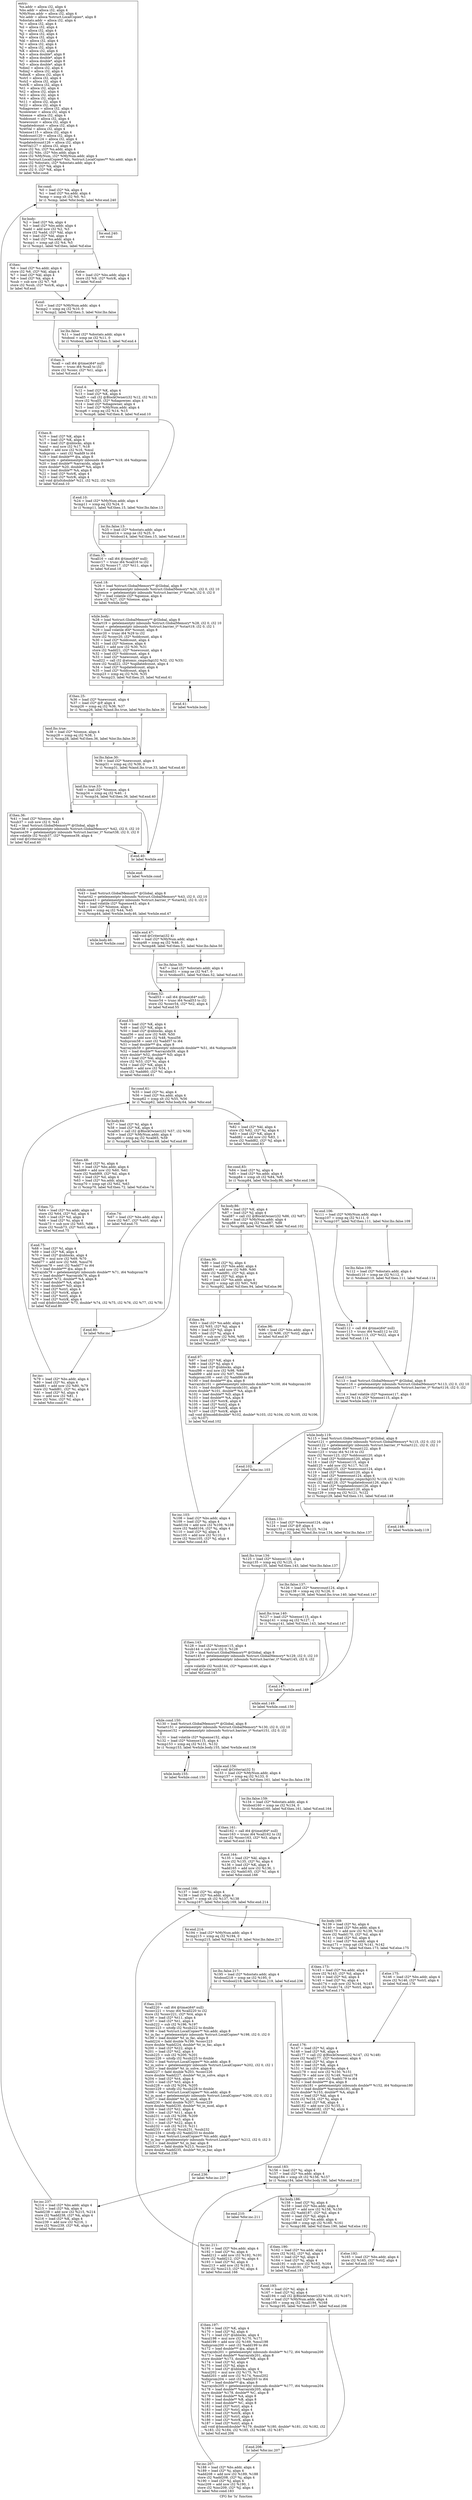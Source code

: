 digraph "CFG for 'lu' function" {
	label="CFG for 'lu' function";

	Node0x490bde0 [shape=record,label="{entry:\l  %n.addr = alloca i32, align 4\l  %bs.addr = alloca i32, align 4\l  %MyNum.addr = alloca i32, align 4\l  %lc.addr = alloca %struct.LocalCopies*, align 8\l  %dostats.addr = alloca i32, align 4\l  %i = alloca i32, align 4\l  %il = alloca i32, align 4\l  %j = alloca i32, align 4\l  %jl = alloca i32, align 4\l  %k = alloca i32, align 4\l  %kl = alloca i32, align 4\l  %I = alloca i32, align 4\l  %J = alloca i32, align 4\l  %K = alloca i32, align 4\l  %A = alloca double*, align 8\l  %B = alloca double*, align 8\l  %C = alloca double*, align 8\l  %D = alloca double*, align 8\l  %dimI = alloca i32, align 4\l  %dimJ = alloca i32, align 4\l  %dimK = alloca i32, align 4\l  %strI = alloca i32, align 4\l  %strJ = alloca i32, align 4\l  %strK = alloca i32, align 4\l  %t1 = alloca i32, align 4\l  %t2 = alloca i32, align 4\l  %t3 = alloca i32, align 4\l  %t4 = alloca i32, align 4\l  %t11 = alloca i32, align 4\l  %t22 = alloca i32, align 4\l  %diagowner = alloca i32, align 4\l  %colowner = alloca i32, align 4\l  %lsense = alloca i32, align 4\l  %oldcount = alloca i32, align 4\l  %newcount = alloca i32, align 4\l  %updatedcount = alloca i32, align 4\l  %retVal = alloca i32, align 4\l  %lsense115 = alloca i32, align 4\l  %oldcount120 = alloca i32, align 4\l  %newcount124 = alloca i32, align 4\l  %updatedcount126 = alloca i32, align 4\l  %retVal127 = alloca i32, align 4\l  store i32 %n, i32* %n.addr, align 4\l  store i32 %bs, i32* %bs.addr, align 4\l  store i32 %MyNum, i32* %MyNum.addr, align 4\l  store %struct.LocalCopies* %lc, %struct.LocalCopies** %lc.addr, align 8\l  store i32 %dostats, i32* %dostats.addr, align 4\l  store i32 0, i32* %k, align 4\l  store i32 0, i32* %K, align 4\l  br label %for.cond\l}"];
	Node0x490bde0 -> Node0x490be30;
	Node0x490be30 [shape=record,label="{for.cond:                                         \l  %0 = load i32* %k, align 4\l  %1 = load i32* %n.addr, align 4\l  %cmp = icmp slt i32 %0, %1\l  br i1 %cmp, label %for.body, label %for.end.240\l|{<s0>T|<s1>F}}"];
	Node0x490be30:s0 -> Node0x490be80;
	Node0x490be30:s1 -> Node0x490d870;
	Node0x490be80 [shape=record,label="{for.body:                                         \l  %2 = load i32* %k, align 4\l  %3 = load i32* %bs.addr, align 4\l  %add = add nsw i32 %2, %3\l  store i32 %add, i32* %kl, align 4\l  %4 = load i32* %kl, align 4\l  %5 = load i32* %n.addr, align 4\l  %cmp1 = icmp sgt i32 %4, %5\l  br i1 %cmp1, label %if.then, label %if.else\l|{<s0>T|<s1>F}}"];
	Node0x490be80:s0 -> Node0x490bed0;
	Node0x490be80:s1 -> Node0x490bf20;
	Node0x490bed0 [shape=record,label="{if.then:                                          \l  %6 = load i32* %n.addr, align 4\l  store i32 %6, i32* %kl, align 4\l  %7 = load i32* %kl, align 4\l  %8 = load i32* %k, align 4\l  %sub = sub nsw i32 %7, %8\l  store i32 %sub, i32* %strK, align 4\l  br label %if.end\l}"];
	Node0x490bed0 -> Node0x490bf70;
	Node0x490bf20 [shape=record,label="{if.else:                                          \l  %9 = load i32* %bs.addr, align 4\l  store i32 %9, i32* %strK, align 4\l  br label %if.end\l}"];
	Node0x490bf20 -> Node0x490bf70;
	Node0x490bf70 [shape=record,label="{if.end:                                           \l  %10 = load i32* %MyNum.addr, align 4\l  %cmp2 = icmp eq i32 %10, 0\l  br i1 %cmp2, label %if.then.3, label %lor.lhs.false\l|{<s0>T|<s1>F}}"];
	Node0x490bf70:s0 -> Node0x490c010;
	Node0x490bf70:s1 -> Node0x490bfc0;
	Node0x490bfc0 [shape=record,label="{lor.lhs.false:                                    \l  %11 = load i32* %dostats.addr, align 4\l  %tobool = icmp ne i32 %11, 0\l  br i1 %tobool, label %if.then.3, label %if.end.4\l|{<s0>T|<s1>F}}"];
	Node0x490bfc0:s0 -> Node0x490c010;
	Node0x490bfc0:s1 -> Node0x490c060;
	Node0x490c010 [shape=record,label="{if.then.3:                                        \l  %call = call i64 @time(i64* null)\l  %conv = trunc i64 %call to i32\l  store i32 %conv, i32* %t1, align 4\l  br label %if.end.4\l}"];
	Node0x490c010 -> Node0x490c060;
	Node0x490c060 [shape=record,label="{if.end.4:                                         \l  %12 = load i32* %K, align 4\l  %13 = load i32* %K, align 4\l  %call5 = call i32 @BlockOwner(i32 %12, i32 %13)\l  store i32 %call5, i32* %diagowner, align 4\l  %14 = load i32* %diagowner, align 4\l  %15 = load i32* %MyNum.addr, align 4\l  %cmp6 = icmp eq i32 %14, %15\l  br i1 %cmp6, label %if.then.8, label %if.end.10\l|{<s0>T|<s1>F}}"];
	Node0x490c060:s0 -> Node0x490c0b0;
	Node0x490c060:s1 -> Node0x490c100;
	Node0x490c0b0 [shape=record,label="{if.then.8:                                        \l  %16 = load i32* %K, align 4\l  %17 = load i32* %K, align 4\l  %18 = load i32* @nblocks, align 4\l  %mul = mul nsw i32 %17, %18\l  %add9 = add nsw i32 %16, %mul\l  %idxprom = sext i32 %add9 to i64\l  %19 = load double*** @a, align 8\l  %arrayidx = getelementptr inbounds double** %19, i64 %idxprom\l  %20 = load double** %arrayidx, align 8\l  store double* %20, double** %A, align 8\l  %21 = load double** %A, align 8\l  %22 = load i32* %strK, align 4\l  %23 = load i32* %strK, align 4\l  call void @lu0(double* %21, i32 %22, i32 %23)\l  br label %if.end.10\l}"];
	Node0x490c0b0 -> Node0x490c100;
	Node0x490c100 [shape=record,label="{if.end.10:                                        \l  %24 = load i32* %MyNum.addr, align 4\l  %cmp11 = icmp eq i32 %24, 0\l  br i1 %cmp11, label %if.then.15, label %lor.lhs.false.13\l|{<s0>T|<s1>F}}"];
	Node0x490c100:s0 -> Node0x490c1a0;
	Node0x490c100:s1 -> Node0x490c150;
	Node0x490c150 [shape=record,label="{lor.lhs.false.13:                                 \l  %25 = load i32* %dostats.addr, align 4\l  %tobool14 = icmp ne i32 %25, 0\l  br i1 %tobool14, label %if.then.15, label %if.end.18\l|{<s0>T|<s1>F}}"];
	Node0x490c150:s0 -> Node0x490c1a0;
	Node0x490c150:s1 -> Node0x490c1f0;
	Node0x490c1a0 [shape=record,label="{if.then.15:                                       \l  %call16 = call i64 @time(i64* null)\l  %conv17 = trunc i64 %call16 to i32\l  store i32 %conv17, i32* %t11, align 4\l  br label %if.end.18\l}"];
	Node0x490c1a0 -> Node0x490c1f0;
	Node0x490c1f0 [shape=record,label="{if.end.18:                                        \l  %26 = load %struct.GlobalMemory** @Global, align 8\l  %start = getelementptr inbounds %struct.GlobalMemory* %26, i32 0, i32 10\l  %gsense = getelementptr inbounds %struct.barrier_t* %start, i32 0, i32 0\l  %27 = load volatile i32* %gsense, align 4\l  store i32 %27, i32* %lsense, align 4\l  br label %while.body\l}"];
	Node0x490c1f0 -> Node0x490c240;
	Node0x490c240 [shape=record,label="{while.body:                                       \l  %28 = load %struct.GlobalMemory** @Global, align 8\l  %start19 = getelementptr inbounds %struct.GlobalMemory* %28, i32 0, i32 10\l  %count = getelementptr inbounds %struct.barrier_t* %start19, i32 0, i32 1\l  %29 = load volatile i64* %count, align 8\l  %conv20 = trunc i64 %29 to i32\l  store i32 %conv20, i32* %oldcount, align 4\l  %30 = load i32* %oldcount, align 4\l  %31 = load i32* %lsense, align 4\l  %add21 = add nsw i32 %30, %31\l  store i32 %add21, i32* %newcount, align 4\l  %32 = load i32* %oldcount, align 4\l  %33 = load i32* %newcount, align 4\l  %call22 = call i32 @atomic_cmpxchg(i32 %32, i32 %33)\l  store i32 %call22, i32* %updatedcount, align 4\l  %34 = load i32* %updatedcount, align 4\l  %35 = load i32* %oldcount, align 4\l  %cmp23 = icmp eq i32 %34, %35\l  br i1 %cmp23, label %if.then.25, label %if.end.41\l|{<s0>T|<s1>F}}"];
	Node0x490c240:s0 -> Node0x490c290;
	Node0x490c240:s1 -> Node0x490c470;
	Node0x490c290 [shape=record,label="{if.then.25:                                       \l  %36 = load i32* %newcount, align 4\l  %37 = load i32* @P, align 4\l  %cmp26 = icmp eq i32 %36, %37\l  br i1 %cmp26, label %land.lhs.true, label %lor.lhs.false.30\l|{<s0>T|<s1>F}}"];
	Node0x490c290:s0 -> Node0x490c2e0;
	Node0x490c290:s1 -> Node0x490c330;
	Node0x490c2e0 [shape=record,label="{land.lhs.true:                                    \l  %38 = load i32* %lsense, align 4\l  %cmp28 = icmp eq i32 %38, 1\l  br i1 %cmp28, label %if.then.36, label %lor.lhs.false.30\l|{<s0>T|<s1>F}}"];
	Node0x490c2e0:s0 -> Node0x490c3d0;
	Node0x490c2e0:s1 -> Node0x490c330;
	Node0x490c330 [shape=record,label="{lor.lhs.false.30:                                 \l  %39 = load i32* %newcount, align 4\l  %cmp31 = icmp eq i32 %39, 0\l  br i1 %cmp31, label %land.lhs.true.33, label %if.end.40\l|{<s0>T|<s1>F}}"];
	Node0x490c330:s0 -> Node0x490c380;
	Node0x490c330:s1 -> Node0x490c420;
	Node0x490c380 [shape=record,label="{land.lhs.true.33:                                 \l  %40 = load i32* %lsense, align 4\l  %cmp34 = icmp eq i32 %40, -1\l  br i1 %cmp34, label %if.then.36, label %if.end.40\l|{<s0>T|<s1>F}}"];
	Node0x490c380:s0 -> Node0x490c3d0;
	Node0x490c380:s1 -> Node0x490c420;
	Node0x490c3d0 [shape=record,label="{if.then.36:                                       \l  %41 = load i32* %lsense, align 4\l  %sub37 = sub nsw i32 0, %41\l  %42 = load %struct.GlobalMemory** @Global, align 8\l  %start38 = getelementptr inbounds %struct.GlobalMemory* %42, i32 0, i32 10\l  %gsense39 = getelementptr inbounds %struct.barrier_t* %start38, i32 0, i32 0\l  store volatile i32 %sub37, i32* %gsense39, align 4\l  call void @Criteria(i32 4)\l  br label %if.end.40\l}"];
	Node0x490c3d0 -> Node0x490c420;
	Node0x490c420 [shape=record,label="{if.end.40:                                        \l  br label %while.end\l}"];
	Node0x490c420 -> Node0x490c4c0;
	Node0x490c470 [shape=record,label="{if.end.41:                                        \l  br label %while.body\l}"];
	Node0x490c470 -> Node0x490c240;
	Node0x490c4c0 [shape=record,label="{while.end:                                        \l  br label %while.cond\l}"];
	Node0x490c4c0 -> Node0x490c510;
	Node0x490c510 [shape=record,label="{while.cond:                                       \l  %43 = load %struct.GlobalMemory** @Global, align 8\l  %start42 = getelementptr inbounds %struct.GlobalMemory* %43, i32 0, i32 10\l  %gsense43 = getelementptr inbounds %struct.barrier_t* %start42, i32 0, i32 0\l  %44 = load volatile i32* %gsense43, align 4\l  %45 = load i32* %lsense, align 4\l  %cmp44 = icmp eq i32 %44, %45\l  br i1 %cmp44, label %while.body.46, label %while.end.47\l|{<s0>T|<s1>F}}"];
	Node0x490c510:s0 -> Node0x490c560;
	Node0x490c510:s1 -> Node0x490c5b0;
	Node0x490c560 [shape=record,label="{while.body.46:                                    \l  br label %while.cond\l}"];
	Node0x490c560 -> Node0x490c510;
	Node0x490c5b0 [shape=record,label="{while.end.47:                                     \l  call void @Criteria(i32 4)\l  %46 = load i32* %MyNum.addr, align 4\l  %cmp48 = icmp eq i32 %46, 0\l  br i1 %cmp48, label %if.then.52, label %lor.lhs.false.50\l|{<s0>T|<s1>F}}"];
	Node0x490c5b0:s0 -> Node0x490c650;
	Node0x490c5b0:s1 -> Node0x490c600;
	Node0x490c600 [shape=record,label="{lor.lhs.false.50:                                 \l  %47 = load i32* %dostats.addr, align 4\l  %tobool51 = icmp ne i32 %47, 0\l  br i1 %tobool51, label %if.then.52, label %if.end.55\l|{<s0>T|<s1>F}}"];
	Node0x490c600:s0 -> Node0x490c650;
	Node0x490c600:s1 -> Node0x490c6a0;
	Node0x490c650 [shape=record,label="{if.then.52:                                       \l  %call53 = call i64 @time(i64* null)\l  %conv54 = trunc i64 %call53 to i32\l  store i32 %conv54, i32* %t2, align 4\l  br label %if.end.55\l}"];
	Node0x490c650 -> Node0x490c6a0;
	Node0x490c6a0 [shape=record,label="{if.end.55:                                        \l  %48 = load i32* %K, align 4\l  %49 = load i32* %K, align 4\l  %50 = load i32* @nblocks, align 4\l  %mul56 = mul nsw i32 %49, %50\l  %add57 = add nsw i32 %48, %mul56\l  %idxprom58 = sext i32 %add57 to i64\l  %51 = load double*** @a, align 8\l  %arrayidx59 = getelementptr inbounds double** %51, i64 %idxprom58\l  %52 = load double** %arrayidx59, align 8\l  store double* %52, double** %D, align 8\l  %53 = load i32* %kl, align 4\l  store i32 %53, i32* %i, align 4\l  %54 = load i32* %K, align 4\l  %add60 = add nsw i32 %54, 1\l  store i32 %add60, i32* %I, align 4\l  br label %for.cond.61\l}"];
	Node0x490c6a0 -> Node0x490c6f0;
	Node0x490c6f0 [shape=record,label="{for.cond.61:                                      \l  %55 = load i32* %i, align 4\l  %56 = load i32* %n.addr, align 4\l  %cmp62 = icmp slt i32 %55, %56\l  br i1 %cmp62, label %for.body.64, label %for.end\l|{<s0>T|<s1>F}}"];
	Node0x490c6f0:s0 -> Node0x490c740;
	Node0x490c6f0:s1 -> Node0x490c970;
	Node0x490c740 [shape=record,label="{for.body.64:                                      \l  %57 = load i32* %I, align 4\l  %58 = load i32* %K, align 4\l  %call65 = call i32 @BlockOwner(i32 %57, i32 %58)\l  %59 = load i32* %MyNum.addr, align 4\l  %cmp66 = icmp eq i32 %call65, %59\l  br i1 %cmp66, label %if.then.68, label %if.end.80\l|{<s0>T|<s1>F}}"];
	Node0x490c740:s0 -> Node0x490c790;
	Node0x490c740:s1 -> Node0x490c8d0;
	Node0x490c790 [shape=record,label="{if.then.68:                                       \l  %60 = load i32* %i, align 4\l  %61 = load i32* %bs.addr, align 4\l  %add69 = add nsw i32 %60, %61\l  store i32 %add69, i32* %il, align 4\l  %62 = load i32* %il, align 4\l  %63 = load i32* %n.addr, align 4\l  %cmp70 = icmp sgt i32 %62, %63\l  br i1 %cmp70, label %if.then.72, label %if.else.74\l|{<s0>T|<s1>F}}"];
	Node0x490c790:s0 -> Node0x490c7e0;
	Node0x490c790:s1 -> Node0x490c830;
	Node0x490c7e0 [shape=record,label="{if.then.72:                                       \l  %64 = load i32* %n.addr, align 4\l  store i32 %64, i32* %il, align 4\l  %65 = load i32* %il, align 4\l  %66 = load i32* %i, align 4\l  %sub73 = sub nsw i32 %65, %66\l  store i32 %sub73, i32* %strI, align 4\l  br label %if.end.75\l}"];
	Node0x490c7e0 -> Node0x490c880;
	Node0x490c830 [shape=record,label="{if.else.74:                                       \l  %67 = load i32* %bs.addr, align 4\l  store i32 %67, i32* %strI, align 4\l  br label %if.end.75\l}"];
	Node0x490c830 -> Node0x490c880;
	Node0x490c880 [shape=record,label="{if.end.75:                                        \l  %68 = load i32* %I, align 4\l  %69 = load i32* %K, align 4\l  %70 = load i32* @nblocks, align 4\l  %mul76 = mul nsw i32 %69, %70\l  %add77 = add nsw i32 %68, %mul76\l  %idxprom78 = sext i32 %add77 to i64\l  %71 = load double*** @a, align 8\l  %arrayidx79 = getelementptr inbounds double** %71, i64 %idxprom78\l  %72 = load double** %arrayidx79, align 8\l  store double* %72, double** %A, align 8\l  %73 = load double** %A, align 8\l  %74 = load double** %D, align 8\l  %75 = load i32* %strI, align 4\l  %76 = load i32* %strK, align 4\l  %77 = load i32* %strI, align 4\l  %78 = load i32* %strK, align 4\l  call void @bdiv(double* %73, double* %74, i32 %75, i32 %76, i32 %77, i32 %78)\l  br label %if.end.80\l}"];
	Node0x490c880 -> Node0x490c8d0;
	Node0x490c8d0 [shape=record,label="{if.end.80:                                        \l  br label %for.inc\l}"];
	Node0x490c8d0 -> Node0x490c920;
	Node0x490c920 [shape=record,label="{for.inc:                                          \l  %79 = load i32* %bs.addr, align 4\l  %80 = load i32* %i, align 4\l  %add81 = add nsw i32 %80, %79\l  store i32 %add81, i32* %i, align 4\l  %81 = load i32* %I, align 4\l  %inc = add nsw i32 %81, 1\l  store i32 %inc, i32* %I, align 4\l  br label %for.cond.61\l}"];
	Node0x490c920 -> Node0x490c6f0;
	Node0x490c970 [shape=record,label="{for.end:                                          \l  %82 = load i32* %kl, align 4\l  store i32 %82, i32* %j, align 4\l  %83 = load i32* %K, align 4\l  %add82 = add nsw i32 %83, 1\l  store i32 %add82, i32* %J, align 4\l  br label %for.cond.83\l}"];
	Node0x490c970 -> Node0x490c9c0;
	Node0x490c9c0 [shape=record,label="{for.cond.83:                                      \l  %84 = load i32* %j, align 4\l  %85 = load i32* %n.addr, align 4\l  %cmp84 = icmp slt i32 %84, %85\l  br i1 %cmp84, label %for.body.86, label %for.end.106\l|{<s0>T|<s1>F}}"];
	Node0x490c9c0:s0 -> Node0x490ca10;
	Node0x490c9c0:s1 -> Node0x490cc40;
	Node0x490ca10 [shape=record,label="{for.body.86:                                      \l  %86 = load i32* %K, align 4\l  %87 = load i32* %J, align 4\l  %call87 = call i32 @BlockOwner(i32 %86, i32 %87)\l  %88 = load i32* %MyNum.addr, align 4\l  %cmp88 = icmp eq i32 %call87, %88\l  br i1 %cmp88, label %if.then.90, label %if.end.102\l|{<s0>T|<s1>F}}"];
	Node0x490ca10:s0 -> Node0x490ca60;
	Node0x490ca10:s1 -> Node0x490cba0;
	Node0x490ca60 [shape=record,label="{if.then.90:                                       \l  %89 = load i32* %j, align 4\l  %90 = load i32* %bs.addr, align 4\l  %add91 = add nsw i32 %89, %90\l  store i32 %add91, i32* %jl, align 4\l  %91 = load i32* %jl, align 4\l  %92 = load i32* %n.addr, align 4\l  %cmp92 = icmp sgt i32 %91, %92\l  br i1 %cmp92, label %if.then.94, label %if.else.96\l|{<s0>T|<s1>F}}"];
	Node0x490ca60:s0 -> Node0x490cab0;
	Node0x490ca60:s1 -> Node0x490cb00;
	Node0x490cab0 [shape=record,label="{if.then.94:                                       \l  %93 = load i32* %n.addr, align 4\l  store i32 %93, i32* %jl, align 4\l  %94 = load i32* %jl, align 4\l  %95 = load i32* %j, align 4\l  %sub95 = sub nsw i32 %94, %95\l  store i32 %sub95, i32* %strJ, align 4\l  br label %if.end.97\l}"];
	Node0x490cab0 -> Node0x490cb50;
	Node0x490cb00 [shape=record,label="{if.else.96:                                       \l  %96 = load i32* %bs.addr, align 4\l  store i32 %96, i32* %strJ, align 4\l  br label %if.end.97\l}"];
	Node0x490cb00 -> Node0x490cb50;
	Node0x490cb50 [shape=record,label="{if.end.97:                                        \l  %97 = load i32* %K, align 4\l  %98 = load i32* %J, align 4\l  %99 = load i32* @nblocks, align 4\l  %mul98 = mul nsw i32 %98, %99\l  %add99 = add nsw i32 %97, %mul98\l  %idxprom100 = sext i32 %add99 to i64\l  %100 = load double*** @a, align 8\l  %arrayidx101 = getelementptr inbounds double** %100, i64 %idxprom100\l  %101 = load double** %arrayidx101, align 8\l  store double* %101, double** %A, align 8\l  %102 = load double** %D, align 8\l  %103 = load double** %A, align 8\l  %104 = load i32* %strK, align 4\l  %105 = load i32* %strJ, align 4\l  %106 = load i32* %strK, align 4\l  %107 = load i32* %strK, align 4\l  call void @bmodd(double* %102, double* %103, i32 %104, i32 %105, i32 %106,\l... i32 %107)\l  br label %if.end.102\l}"];
	Node0x490cb50 -> Node0x490cba0;
	Node0x490cba0 [shape=record,label="{if.end.102:                                       \l  br label %for.inc.103\l}"];
	Node0x490cba0 -> Node0x490cbf0;
	Node0x490cbf0 [shape=record,label="{for.inc.103:                                      \l  %108 = load i32* %bs.addr, align 4\l  %109 = load i32* %j, align 4\l  %add104 = add nsw i32 %109, %108\l  store i32 %add104, i32* %j, align 4\l  %110 = load i32* %J, align 4\l  %inc105 = add nsw i32 %110, 1\l  store i32 %inc105, i32* %J, align 4\l  br label %for.cond.83\l}"];
	Node0x490cbf0 -> Node0x490c9c0;
	Node0x490cc40 [shape=record,label="{for.end.106:                                      \l  %111 = load i32* %MyNum.addr, align 4\l  %cmp107 = icmp eq i32 %111, 0\l  br i1 %cmp107, label %if.then.111, label %lor.lhs.false.109\l|{<s0>T|<s1>F}}"];
	Node0x490cc40:s0 -> Node0x490cce0;
	Node0x490cc40:s1 -> Node0x490cc90;
	Node0x490cc90 [shape=record,label="{lor.lhs.false.109:                                \l  %112 = load i32* %dostats.addr, align 4\l  %tobool110 = icmp ne i32 %112, 0\l  br i1 %tobool110, label %if.then.111, label %if.end.114\l|{<s0>T|<s1>F}}"];
	Node0x490cc90:s0 -> Node0x490cce0;
	Node0x490cc90:s1 -> Node0x490cd30;
	Node0x490cce0 [shape=record,label="{if.then.111:                                      \l  %call112 = call i64 @time(i64* null)\l  %conv113 = trunc i64 %call112 to i32\l  store i32 %conv113, i32* %t22, align 4\l  br label %if.end.114\l}"];
	Node0x490cce0 -> Node0x490cd30;
	Node0x490cd30 [shape=record,label="{if.end.114:                                       \l  %113 = load %struct.GlobalMemory** @Global, align 8\l  %start116 = getelementptr inbounds %struct.GlobalMemory* %113, i32 0, i32 10\l  %gsense117 = getelementptr inbounds %struct.barrier_t* %start116, i32 0, i32\l... 0\l  %114 = load volatile i32* %gsense117, align 4\l  store i32 %114, i32* %lsense115, align 4\l  br label %while.body.119\l}"];
	Node0x490cd30 -> Node0x490cd80;
	Node0x490cd80 [shape=record,label="{while.body.119:                                   \l  %115 = load %struct.GlobalMemory** @Global, align 8\l  %start121 = getelementptr inbounds %struct.GlobalMemory* %115, i32 0, i32 10\l  %count122 = getelementptr inbounds %struct.barrier_t* %start121, i32 0, i32 1\l  %116 = load volatile i64* %count122, align 8\l  %conv123 = trunc i64 %116 to i32\l  store i32 %conv123, i32* %oldcount120, align 4\l  %117 = load i32* %oldcount120, align 4\l  %118 = load i32* %lsense115, align 4\l  %add125 = add nsw i32 %117, %118\l  store i32 %add125, i32* %newcount124, align 4\l  %119 = load i32* %oldcount120, align 4\l  %120 = load i32* %newcount124, align 4\l  %call128 = call i32 @atomic_cmpxchg(i32 %119, i32 %120)\l  store i32 %call128, i32* %updatedcount126, align 4\l  %121 = load i32* %updatedcount126, align 4\l  %122 = load i32* %oldcount120, align 4\l  %cmp129 = icmp eq i32 %121, %122\l  br i1 %cmp129, label %if.then.131, label %if.end.148\l|{<s0>T|<s1>F}}"];
	Node0x490cd80:s0 -> Node0x490cdd0;
	Node0x490cd80:s1 -> Node0x490cfb0;
	Node0x490cdd0 [shape=record,label="{if.then.131:                                      \l  %123 = load i32* %newcount124, align 4\l  %124 = load i32* @P, align 4\l  %cmp132 = icmp eq i32 %123, %124\l  br i1 %cmp132, label %land.lhs.true.134, label %lor.lhs.false.137\l|{<s0>T|<s1>F}}"];
	Node0x490cdd0:s0 -> Node0x490ce20;
	Node0x490cdd0:s1 -> Node0x490ce70;
	Node0x490ce20 [shape=record,label="{land.lhs.true.134:                                \l  %125 = load i32* %lsense115, align 4\l  %cmp135 = icmp eq i32 %125, 1\l  br i1 %cmp135, label %if.then.143, label %lor.lhs.false.137\l|{<s0>T|<s1>F}}"];
	Node0x490ce20:s0 -> Node0x490cf10;
	Node0x490ce20:s1 -> Node0x490ce70;
	Node0x490ce70 [shape=record,label="{lor.lhs.false.137:                                \l  %126 = load i32* %newcount124, align 4\l  %cmp138 = icmp eq i32 %126, 0\l  br i1 %cmp138, label %land.lhs.true.140, label %if.end.147\l|{<s0>T|<s1>F}}"];
	Node0x490ce70:s0 -> Node0x490cec0;
	Node0x490ce70:s1 -> Node0x490cf60;
	Node0x490cec0 [shape=record,label="{land.lhs.true.140:                                \l  %127 = load i32* %lsense115, align 4\l  %cmp141 = icmp eq i32 %127, -1\l  br i1 %cmp141, label %if.then.143, label %if.end.147\l|{<s0>T|<s1>F}}"];
	Node0x490cec0:s0 -> Node0x490cf10;
	Node0x490cec0:s1 -> Node0x490cf60;
	Node0x490cf10 [shape=record,label="{if.then.143:                                      \l  %128 = load i32* %lsense115, align 4\l  %sub144 = sub nsw i32 0, %128\l  %129 = load %struct.GlobalMemory** @Global, align 8\l  %start145 = getelementptr inbounds %struct.GlobalMemory* %129, i32 0, i32 10\l  %gsense146 = getelementptr inbounds %struct.barrier_t* %start145, i32 0, i32\l... 0\l  store volatile i32 %sub144, i32* %gsense146, align 4\l  call void @Criteria(i32 5)\l  br label %if.end.147\l}"];
	Node0x490cf10 -> Node0x490cf60;
	Node0x490cf60 [shape=record,label="{if.end.147:                                       \l  br label %while.end.149\l}"];
	Node0x490cf60 -> Node0x490d000;
	Node0x490cfb0 [shape=record,label="{if.end.148:                                       \l  br label %while.body.119\l}"];
	Node0x490cfb0 -> Node0x490cd80;
	Node0x490d000 [shape=record,label="{while.end.149:                                    \l  br label %while.cond.150\l}"];
	Node0x490d000 -> Node0x490d050;
	Node0x490d050 [shape=record,label="{while.cond.150:                                   \l  %130 = load %struct.GlobalMemory** @Global, align 8\l  %start151 = getelementptr inbounds %struct.GlobalMemory* %130, i32 0, i32 10\l  %gsense152 = getelementptr inbounds %struct.barrier_t* %start151, i32 0, i32\l... 0\l  %131 = load volatile i32* %gsense152, align 4\l  %132 = load i32* %lsense115, align 4\l  %cmp153 = icmp eq i32 %131, %132\l  br i1 %cmp153, label %while.body.155, label %while.end.156\l|{<s0>T|<s1>F}}"];
	Node0x490d050:s0 -> Node0x490d0a0;
	Node0x490d050:s1 -> Node0x490d0f0;
	Node0x490d0a0 [shape=record,label="{while.body.155:                                   \l  br label %while.cond.150\l}"];
	Node0x490d0a0 -> Node0x490d050;
	Node0x490d0f0 [shape=record,label="{while.end.156:                                    \l  call void @Criteria(i32 5)\l  %133 = load i32* %MyNum.addr, align 4\l  %cmp157 = icmp eq i32 %133, 0\l  br i1 %cmp157, label %if.then.161, label %lor.lhs.false.159\l|{<s0>T|<s1>F}}"];
	Node0x490d0f0:s0 -> Node0x490d190;
	Node0x490d0f0:s1 -> Node0x490d140;
	Node0x490d140 [shape=record,label="{lor.lhs.false.159:                                \l  %134 = load i32* %dostats.addr, align 4\l  %tobool160 = icmp ne i32 %134, 0\l  br i1 %tobool160, label %if.then.161, label %if.end.164\l|{<s0>T|<s1>F}}"];
	Node0x490d140:s0 -> Node0x490d190;
	Node0x490d140:s1 -> Node0x490d1e0;
	Node0x490d190 [shape=record,label="{if.then.161:                                      \l  %call162 = call i64 @time(i64* null)\l  %conv163 = trunc i64 %call162 to i32\l  store i32 %conv163, i32* %t3, align 4\l  br label %if.end.164\l}"];
	Node0x490d190 -> Node0x490d1e0;
	Node0x490d1e0 [shape=record,label="{if.end.164:                                       \l  %135 = load i32* %kl, align 4\l  store i32 %135, i32* %i, align 4\l  %136 = load i32* %K, align 4\l  %add165 = add nsw i32 %136, 1\l  store i32 %add165, i32* %I, align 4\l  br label %for.cond.166\l}"];
	Node0x490d1e0 -> Node0x490d230;
	Node0x490d230 [shape=record,label="{for.cond.166:                                     \l  %137 = load i32* %i, align 4\l  %138 = load i32* %n.addr, align 4\l  %cmp167 = icmp slt i32 %137, %138\l  br i1 %cmp167, label %for.body.169, label %for.end.214\l|{<s0>T|<s1>F}}"];
	Node0x490d230:s0 -> Node0x490d280;
	Node0x490d230:s1 -> Node0x490d6e0;
	Node0x490d280 [shape=record,label="{for.body.169:                                     \l  %139 = load i32* %i, align 4\l  %140 = load i32* %bs.addr, align 4\l  %add170 = add nsw i32 %139, %140\l  store i32 %add170, i32* %il, align 4\l  %141 = load i32* %il, align 4\l  %142 = load i32* %n.addr, align 4\l  %cmp171 = icmp sgt i32 %141, %142\l  br i1 %cmp171, label %if.then.173, label %if.else.175\l|{<s0>T|<s1>F}}"];
	Node0x490d280:s0 -> Node0x490d2d0;
	Node0x490d280:s1 -> Node0x490d320;
	Node0x490d2d0 [shape=record,label="{if.then.173:                                      \l  %143 = load i32* %n.addr, align 4\l  store i32 %143, i32* %il, align 4\l  %144 = load i32* %il, align 4\l  %145 = load i32* %i, align 4\l  %sub174 = sub nsw i32 %144, %145\l  store i32 %sub174, i32* %strI, align 4\l  br label %if.end.176\l}"];
	Node0x490d2d0 -> Node0x490d370;
	Node0x490d320 [shape=record,label="{if.else.175:                                      \l  %146 = load i32* %bs.addr, align 4\l  store i32 %146, i32* %strI, align 4\l  br label %if.end.176\l}"];
	Node0x490d320 -> Node0x490d370;
	Node0x490d370 [shape=record,label="{if.end.176:                                       \l  %147 = load i32* %I, align 4\l  %148 = load i32* %K, align 4\l  %call177 = call i32 @BlockOwner(i32 %147, i32 %148)\l  store i32 %call177, i32* %colowner, align 4\l  %149 = load i32* %I, align 4\l  %150 = load i32* %K, align 4\l  %151 = load i32* @nblocks, align 4\l  %mul178 = mul nsw i32 %150, %151\l  %add179 = add nsw i32 %149, %mul178\l  %idxprom180 = sext i32 %add179 to i64\l  %152 = load double*** @a, align 8\l  %arrayidx181 = getelementptr inbounds double** %152, i64 %idxprom180\l  %153 = load double** %arrayidx181, align 8\l  store double* %153, double** %A, align 8\l  %154 = load i32* %kl, align 4\l  store i32 %154, i32* %j, align 4\l  %155 = load i32* %K, align 4\l  %add182 = add nsw i32 %155, 1\l  store i32 %add182, i32* %J, align 4\l  br label %for.cond.183\l}"];
	Node0x490d370 -> Node0x490d3c0;
	Node0x490d3c0 [shape=record,label="{for.cond.183:                                     \l  %156 = load i32* %j, align 4\l  %157 = load i32* %n.addr, align 4\l  %cmp184 = icmp slt i32 %156, %157\l  br i1 %cmp184, label %for.body.186, label %for.end.210\l|{<s0>T|<s1>F}}"];
	Node0x490d3c0:s0 -> Node0x490d410;
	Node0x490d3c0:s1 -> Node0x490d640;
	Node0x490d410 [shape=record,label="{for.body.186:                                     \l  %158 = load i32* %j, align 4\l  %159 = load i32* %bs.addr, align 4\l  %add187 = add nsw i32 %158, %159\l  store i32 %add187, i32* %jl, align 4\l  %160 = load i32* %jl, align 4\l  %161 = load i32* %n.addr, align 4\l  %cmp188 = icmp sgt i32 %160, %161\l  br i1 %cmp188, label %if.then.190, label %if.else.192\l|{<s0>T|<s1>F}}"];
	Node0x490d410:s0 -> Node0x490d460;
	Node0x490d410:s1 -> Node0x490d4b0;
	Node0x490d460 [shape=record,label="{if.then.190:                                      \l  %162 = load i32* %n.addr, align 4\l  store i32 %162, i32* %jl, align 4\l  %163 = load i32* %jl, align 4\l  %164 = load i32* %j, align 4\l  %sub191 = sub nsw i32 %163, %164\l  store i32 %sub191, i32* %strJ, align 4\l  br label %if.end.193\l}"];
	Node0x490d460 -> Node0x490d500;
	Node0x490d4b0 [shape=record,label="{if.else.192:                                      \l  %165 = load i32* %bs.addr, align 4\l  store i32 %165, i32* %strJ, align 4\l  br label %if.end.193\l}"];
	Node0x490d4b0 -> Node0x490d500;
	Node0x490d500 [shape=record,label="{if.end.193:                                       \l  %166 = load i32* %I, align 4\l  %167 = load i32* %J, align 4\l  %call194 = call i32 @BlockOwner(i32 %166, i32 %167)\l  %168 = load i32* %MyNum.addr, align 4\l  %cmp195 = icmp eq i32 %call194, %168\l  br i1 %cmp195, label %if.then.197, label %if.end.206\l|{<s0>T|<s1>F}}"];
	Node0x490d500:s0 -> Node0x490d550;
	Node0x490d500:s1 -> Node0x490d5a0;
	Node0x490d550 [shape=record,label="{if.then.197:                                      \l  %169 = load i32* %K, align 4\l  %170 = load i32* %J, align 4\l  %171 = load i32* @nblocks, align 4\l  %mul198 = mul nsw i32 %170, %171\l  %add199 = add nsw i32 %169, %mul198\l  %idxprom200 = sext i32 %add199 to i64\l  %172 = load double*** @a, align 8\l  %arrayidx201 = getelementptr inbounds double** %172, i64 %idxprom200\l  %173 = load double** %arrayidx201, align 8\l  store double* %173, double** %B, align 8\l  %174 = load i32* %I, align 4\l  %175 = load i32* %J, align 4\l  %176 = load i32* @nblocks, align 4\l  %mul202 = mul nsw i32 %175, %176\l  %add203 = add nsw i32 %174, %mul202\l  %idxprom204 = sext i32 %add203 to i64\l  %177 = load double*** @a, align 8\l  %arrayidx205 = getelementptr inbounds double** %177, i64 %idxprom204\l  %178 = load double** %arrayidx205, align 8\l  store double* %178, double** %C, align 8\l  %179 = load double** %A, align 8\l  %180 = load double** %B, align 8\l  %181 = load double** %C, align 8\l  %182 = load i32* %strI, align 4\l  %183 = load i32* %strJ, align 4\l  %184 = load i32* %strK, align 4\l  %185 = load i32* %strI, align 4\l  %186 = load i32* %strK, align 4\l  %187 = load i32* %strI, align 4\l  call void @bmod(double* %179, double* %180, double* %181, i32 %182, i32\l... %183, i32 %184, i32 %185, i32 %186, i32 %187)\l  br label %if.end.206\l}"];
	Node0x490d550 -> Node0x490d5a0;
	Node0x490d5a0 [shape=record,label="{if.end.206:                                       \l  br label %for.inc.207\l}"];
	Node0x490d5a0 -> Node0x490d5f0;
	Node0x490d5f0 [shape=record,label="{for.inc.207:                                      \l  %188 = load i32* %bs.addr, align 4\l  %189 = load i32* %j, align 4\l  %add208 = add nsw i32 %189, %188\l  store i32 %add208, i32* %j, align 4\l  %190 = load i32* %J, align 4\l  %inc209 = add nsw i32 %190, 1\l  store i32 %inc209, i32* %J, align 4\l  br label %for.cond.183\l}"];
	Node0x490d5f0 -> Node0x490d3c0;
	Node0x490d640 [shape=record,label="{for.end.210:                                      \l  br label %for.inc.211\l}"];
	Node0x490d640 -> Node0x490d690;
	Node0x490d690 [shape=record,label="{for.inc.211:                                      \l  %191 = load i32* %bs.addr, align 4\l  %192 = load i32* %i, align 4\l  %add212 = add nsw i32 %192, %191\l  store i32 %add212, i32* %i, align 4\l  %193 = load i32* %I, align 4\l  %inc213 = add nsw i32 %193, 1\l  store i32 %inc213, i32* %I, align 4\l  br label %for.cond.166\l}"];
	Node0x490d690 -> Node0x490d230;
	Node0x490d6e0 [shape=record,label="{for.end.214:                                      \l  %194 = load i32* %MyNum.addr, align 4\l  %cmp215 = icmp eq i32 %194, 0\l  br i1 %cmp215, label %if.then.219, label %lor.lhs.false.217\l|{<s0>T|<s1>F}}"];
	Node0x490d6e0:s0 -> Node0x490d780;
	Node0x490d6e0:s1 -> Node0x490d730;
	Node0x490d730 [shape=record,label="{lor.lhs.false.217:                                \l  %195 = load i32* %dostats.addr, align 4\l  %tobool218 = icmp ne i32 %195, 0\l  br i1 %tobool218, label %if.then.219, label %if.end.236\l|{<s0>T|<s1>F}}"];
	Node0x490d730:s0 -> Node0x490d780;
	Node0x490d730:s1 -> Node0x490d7d0;
	Node0x490d780 [shape=record,label="{if.then.219:                                      \l  %call220 = call i64 @time(i64* null)\l  %conv221 = trunc i64 %call220 to i32\l  store i32 %conv221, i32* %t4, align 4\l  %196 = load i32* %t11, align 4\l  %197 = load i32* %t1, align 4\l  %sub222 = sub i32 %196, %197\l  %conv223 = uitofp i32 %sub222 to double\l  %198 = load %struct.LocalCopies** %lc.addr, align 8\l  %t_in_fac = getelementptr inbounds %struct.LocalCopies* %198, i32 0, i32 0\l  %199 = load double* %t_in_fac, align 8\l  %add224 = fadd double %199, %conv223\l  store double %add224, double* %t_in_fac, align 8\l  %200 = load i32* %t22, align 4\l  %201 = load i32* %t2, align 4\l  %sub225 = sub i32 %200, %201\l  %conv226 = uitofp i32 %sub225 to double\l  %202 = load %struct.LocalCopies** %lc.addr, align 8\l  %t_in_solve = getelementptr inbounds %struct.LocalCopies* %202, i32 0, i32 1\l  %203 = load double* %t_in_solve, align 8\l  %add227 = fadd double %203, %conv226\l  store double %add227, double* %t_in_solve, align 8\l  %204 = load i32* %t4, align 4\l  %205 = load i32* %t3, align 4\l  %sub228 = sub i32 %204, %205\l  %conv229 = uitofp i32 %sub228 to double\l  %206 = load %struct.LocalCopies** %lc.addr, align 8\l  %t_in_mod = getelementptr inbounds %struct.LocalCopies* %206, i32 0, i32 2\l  %207 = load double* %t_in_mod, align 8\l  %add230 = fadd double %207, %conv229\l  store double %add230, double* %t_in_mod, align 8\l  %208 = load i32* %t2, align 4\l  %209 = load i32* %t11, align 4\l  %sub231 = sub i32 %208, %209\l  %210 = load i32* %t3, align 4\l  %211 = load i32* %t22, align 4\l  %sub232 = sub i32 %210, %211\l  %add233 = add i32 %sub231, %sub232\l  %conv234 = uitofp i32 %add233 to double\l  %212 = load %struct.LocalCopies** %lc.addr, align 8\l  %t_in_bar = getelementptr inbounds %struct.LocalCopies* %212, i32 0, i32 3\l  %213 = load double* %t_in_bar, align 8\l  %add235 = fadd double %213, %conv234\l  store double %add235, double* %t_in_bar, align 8\l  br label %if.end.236\l}"];
	Node0x490d780 -> Node0x490d7d0;
	Node0x490d7d0 [shape=record,label="{if.end.236:                                       \l  br label %for.inc.237\l}"];
	Node0x490d7d0 -> Node0x490d820;
	Node0x490d820 [shape=record,label="{for.inc.237:                                      \l  %214 = load i32* %bs.addr, align 4\l  %215 = load i32* %k, align 4\l  %add238 = add nsw i32 %215, %214\l  store i32 %add238, i32* %k, align 4\l  %216 = load i32* %K, align 4\l  %inc239 = add nsw i32 %216, 1\l  store i32 %inc239, i32* %K, align 4\l  br label %for.cond\l}"];
	Node0x490d820 -> Node0x490be30;
	Node0x490d870 [shape=record,label="{for.end.240:                                      \l  ret void\l}"];
}
